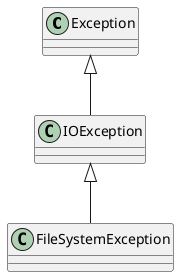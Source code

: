@startuml
class Exception {
}

class IOException {
}

class FileSystemException {
}

Exception <|-- IOException
IOException <|-- FileSystemException
@enduml
